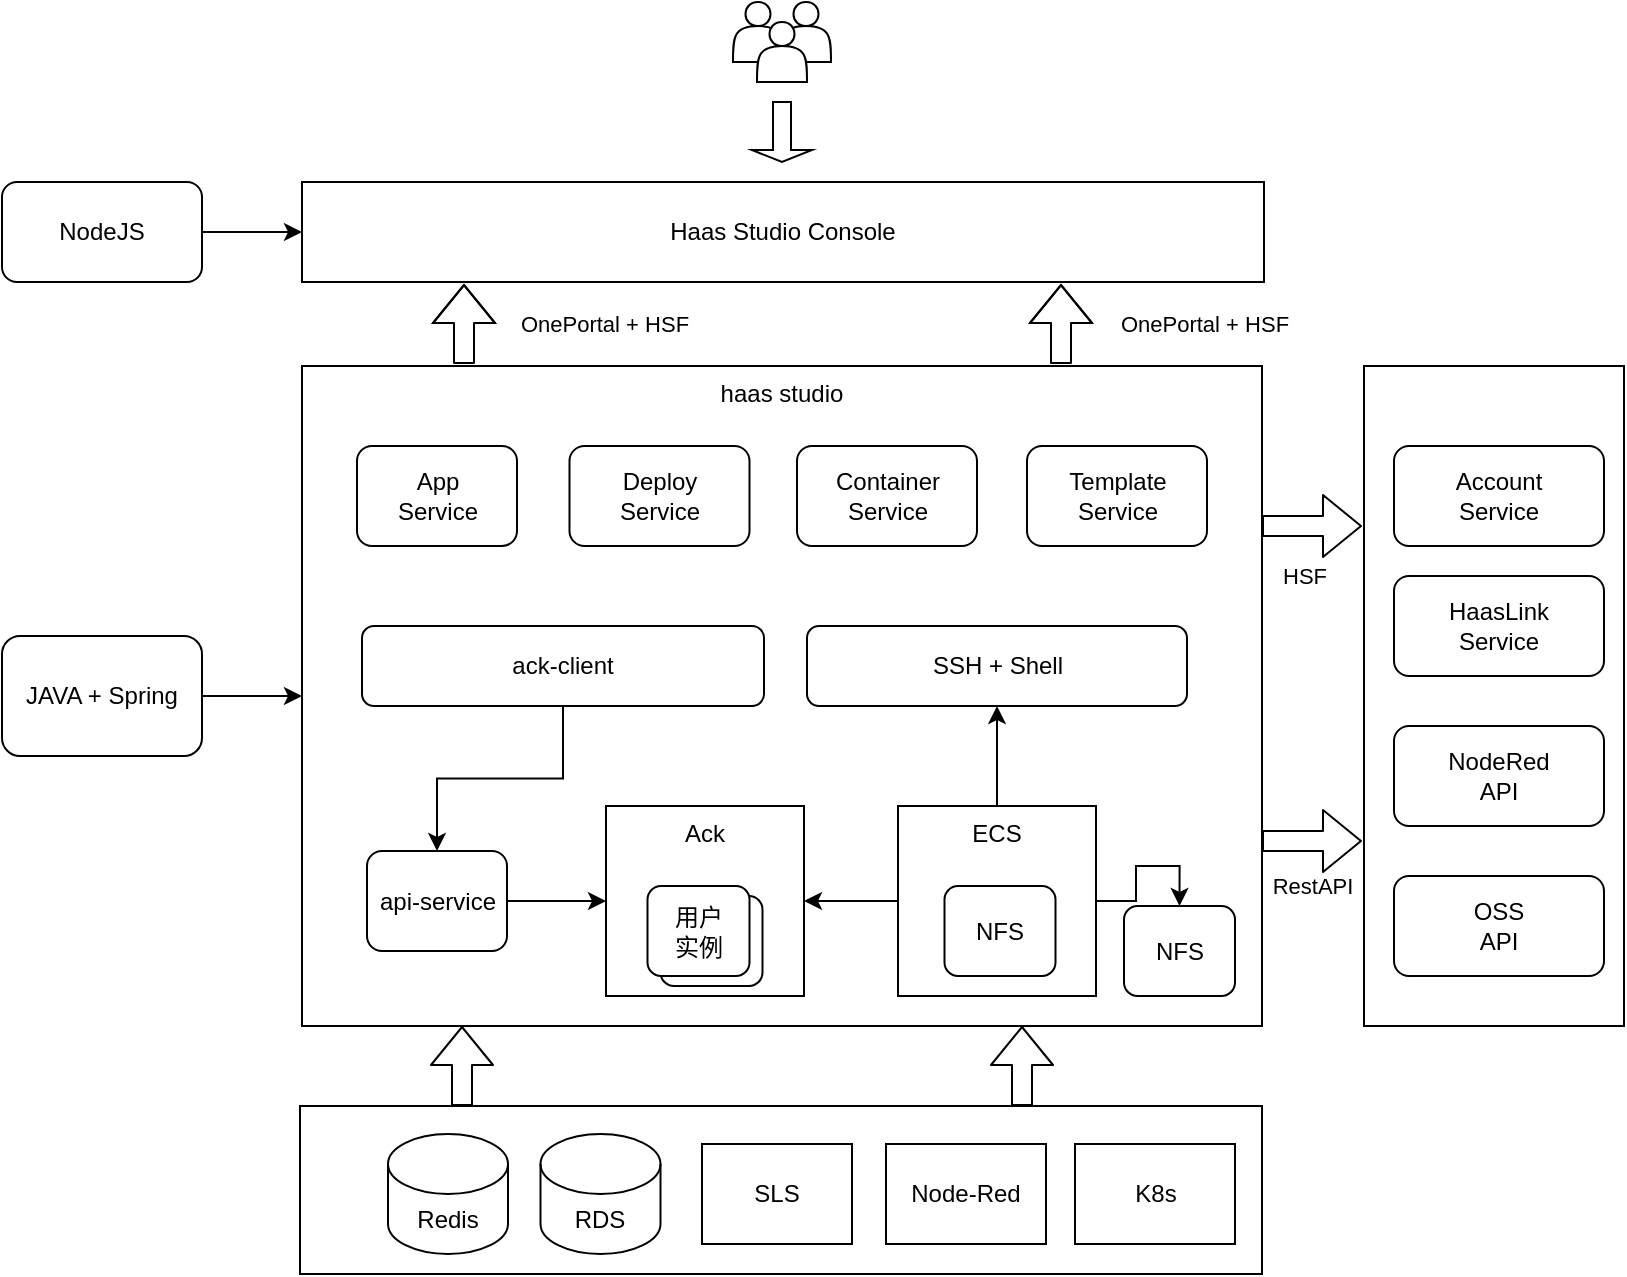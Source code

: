 <mxfile version="14.1.1" type="github"><diagram id="f86e_4UJyHKZc_nUBIe7" name="Page-1"><mxGraphModel dx="2125" dy="731" grid="1" gridSize="10" guides="1" tooltips="1" connect="1" arrows="1" fold="1" page="1" pageScale="1" pageWidth="827" pageHeight="1169" math="0" shadow="0"><root><mxCell id="0"/><mxCell id="1" parent="0"/><mxCell id="pSwC_2m4BEU2v1cy-g6K-65" value="" style="rounded=0;whiteSpace=wrap;html=1;" parent="1" vertex="1"><mxGeometry x="109" y="620" width="481" height="84" as="geometry"/></mxCell><mxCell id="pSwC_2m4BEU2v1cy-g6K-48" value="" style="shape=actor;whiteSpace=wrap;html=1;" parent="1" vertex="1"><mxGeometry x="325.5" y="68" width="25" height="30" as="geometry"/></mxCell><mxCell id="pSwC_2m4BEU2v1cy-g6K-4" value="haas studio" style="rounded=0;whiteSpace=wrap;html=1;verticalAlign=top;" parent="1" vertex="1"><mxGeometry x="110" y="250" width="480" height="330" as="geometry"/></mxCell><mxCell id="pSwC_2m4BEU2v1cy-g6K-5" value="RDS" style="shape=cylinder3;whiteSpace=wrap;html=1;boundedLbl=1;backgroundOutline=1;size=15;" parent="1" vertex="1"><mxGeometry x="229.25" y="634" width="60" height="60" as="geometry"/></mxCell><mxCell id="pSwC_2m4BEU2v1cy-g6K-6" value="Redis" style="shape=cylinder3;whiteSpace=wrap;html=1;boundedLbl=1;backgroundOutline=1;size=15;" parent="1" vertex="1"><mxGeometry x="153" y="634" width="60" height="60" as="geometry"/></mxCell><mxCell id="pSwC_2m4BEU2v1cy-g6K-7" value="Ack" style="rounded=0;whiteSpace=wrap;html=1;verticalAlign=top;" parent="1" vertex="1"><mxGeometry x="262" y="470" width="99" height="95" as="geometry"/></mxCell><mxCell id="pSwC_2m4BEU2v1cy-g6K-8" value="" style="rounded=1;whiteSpace=wrap;html=1;" parent="1" vertex="1"><mxGeometry x="289.25" y="515" width="51" height="45" as="geometry"/></mxCell><mxCell id="pSwC_2m4BEU2v1cy-g6K-10" value="SLS" style="rounded=0;whiteSpace=wrap;html=1;" parent="1" vertex="1"><mxGeometry x="310" y="639" width="75" height="50" as="geometry"/></mxCell><mxCell id="pSwC_2m4BEU2v1cy-g6K-11" value="App&lt;br&gt;Service" style="rounded=1;whiteSpace=wrap;html=1;" parent="1" vertex="1"><mxGeometry x="137.5" y="290" width="80" height="50" as="geometry"/></mxCell><mxCell id="pSwC_2m4BEU2v1cy-g6K-12" value="Deploy&lt;br&gt;Service" style="rounded=1;whiteSpace=wrap;html=1;" parent="1" vertex="1"><mxGeometry x="243.75" y="290" width="90" height="50" as="geometry"/></mxCell><mxCell id="pSwC_2m4BEU2v1cy-g6K-13" value="Container&lt;br&gt;Service" style="rounded=1;whiteSpace=wrap;html=1;" parent="1" vertex="1"><mxGeometry x="357.5" y="290" width="90" height="50" as="geometry"/></mxCell><mxCell id="pSwC_2m4BEU2v1cy-g6K-14" value="&lt;span&gt;Haas Studio Console&lt;/span&gt;" style="rounded=0;whiteSpace=wrap;html=1;" parent="1" vertex="1"><mxGeometry x="110" y="158" width="481" height="50" as="geometry"/></mxCell><mxCell id="pSwC_2m4BEU2v1cy-g6K-15" value="Template&lt;br&gt;Service" style="rounded=1;whiteSpace=wrap;html=1;" parent="1" vertex="1"><mxGeometry x="472.5" y="290" width="90" height="50" as="geometry"/></mxCell><mxCell id="pSwC_2m4BEU2v1cy-g6K-18" style="edgeStyle=orthogonalEdgeStyle;rounded=0;orthogonalLoop=1;jettySize=auto;html=1;" parent="1" source="pSwC_2m4BEU2v1cy-g6K-16" target="pSwC_2m4BEU2v1cy-g6K-7" edge="1"><mxGeometry relative="1" as="geometry"/></mxCell><mxCell id="pSwC_2m4BEU2v1cy-g6K-16" value="api-service" style="rounded=1;whiteSpace=wrap;html=1;" parent="1" vertex="1"><mxGeometry x="142.5" y="492.5" width="70" height="50" as="geometry"/></mxCell><mxCell id="pSwC_2m4BEU2v1cy-g6K-20" style="edgeStyle=orthogonalEdgeStyle;rounded=0;orthogonalLoop=1;jettySize=auto;html=1;" parent="1" source="pSwC_2m4BEU2v1cy-g6K-19" target="pSwC_2m4BEU2v1cy-g6K-16" edge="1"><mxGeometry relative="1" as="geometry"/></mxCell><mxCell id="pSwC_2m4BEU2v1cy-g6K-19" value="ack-client" style="rounded=1;whiteSpace=wrap;html=1;" parent="1" vertex="1"><mxGeometry x="140" y="380" width="201" height="40" as="geometry"/></mxCell><mxCell id="pSwC_2m4BEU2v1cy-g6K-21" value="" style="rounded=0;whiteSpace=wrap;html=1;" parent="1" vertex="1"><mxGeometry x="641" y="250" width="130" height="330" as="geometry"/></mxCell><mxCell id="pSwC_2m4BEU2v1cy-g6K-22" value="Account&lt;br&gt;Service" style="rounded=1;whiteSpace=wrap;html=1;" parent="1" vertex="1"><mxGeometry x="656" y="290" width="105" height="50" as="geometry"/></mxCell><mxCell id="pSwC_2m4BEU2v1cy-g6K-23" value="HaasLink&lt;br&gt;Service" style="rounded=1;whiteSpace=wrap;html=1;" parent="1" vertex="1"><mxGeometry x="656" y="355" width="105" height="50" as="geometry"/></mxCell><mxCell id="pSwC_2m4BEU2v1cy-g6K-24" value="NodeRed&lt;br&gt;API" style="rounded=1;whiteSpace=wrap;html=1;" parent="1" vertex="1"><mxGeometry x="656" y="430" width="105" height="50" as="geometry"/></mxCell><mxCell id="pSwC_2m4BEU2v1cy-g6K-25" value="OSS&lt;br&gt;API" style="rounded=1;whiteSpace=wrap;html=1;" parent="1" vertex="1"><mxGeometry x="656" y="505" width="105" height="50" as="geometry"/></mxCell><mxCell id="pSwC_2m4BEU2v1cy-g6K-27" value="" style="shape=flexArrow;endArrow=classic;html=1;" parent="1" edge="1"><mxGeometry width="50" height="50" relative="1" as="geometry"><mxPoint x="590" y="330" as="sourcePoint"/><mxPoint x="640" y="330" as="targetPoint"/></mxGeometry></mxCell><mxCell id="pSwC_2m4BEU2v1cy-g6K-51" value="HSF" style="edgeLabel;html=1;align=center;verticalAlign=middle;resizable=0;points=[];" parent="pSwC_2m4BEU2v1cy-g6K-27" vertex="1" connectable="0"><mxGeometry x="-0.16" y="-2" relative="1" as="geometry"><mxPoint y="23" as="offset"/></mxGeometry></mxCell><mxCell id="pSwC_2m4BEU2v1cy-g6K-28" value="" style="shape=flexArrow;endArrow=classic;html=1;" parent="1" edge="1"><mxGeometry width="50" height="50" relative="1" as="geometry"><mxPoint x="590" y="487.5" as="sourcePoint"/><mxPoint x="640" y="487.5" as="targetPoint"/></mxGeometry></mxCell><mxCell id="pSwC_2m4BEU2v1cy-g6K-52" value="RestAPI" style="edgeLabel;html=1;align=center;verticalAlign=middle;resizable=0;points=[];" parent="pSwC_2m4BEU2v1cy-g6K-28" vertex="1" connectable="0"><mxGeometry x="-0.28" y="-4" relative="1" as="geometry"><mxPoint x="7" y="18.5" as="offset"/></mxGeometry></mxCell><mxCell id="pSwC_2m4BEU2v1cy-g6K-29" value="" style="shape=flexArrow;endArrow=classic;html=1;" parent="1" edge="1"><mxGeometry width="50" height="50" relative="1" as="geometry"><mxPoint x="191" y="249" as="sourcePoint"/><mxPoint x="191" y="209" as="targetPoint"/><Array as="points"><mxPoint x="191" y="239"/></Array></mxGeometry></mxCell><mxCell id="pSwC_2m4BEU2v1cy-g6K-32" value="OnePortal + HSF" style="edgeLabel;html=1;align=center;verticalAlign=middle;resizable=0;points=[];" parent="pSwC_2m4BEU2v1cy-g6K-29" vertex="1" connectable="0"><mxGeometry x="0.2" y="-14" relative="1" as="geometry"><mxPoint x="56" y="4" as="offset"/></mxGeometry></mxCell><mxCell id="pSwC_2m4BEU2v1cy-g6K-33" value="" style="shape=flexArrow;endArrow=classic;html=1;" parent="1" edge="1"><mxGeometry width="50" height="50" relative="1" as="geometry"><mxPoint x="489.5" y="249" as="sourcePoint"/><mxPoint x="489.5" y="209" as="targetPoint"/><Array as="points"><mxPoint x="489.5" y="239"/></Array></mxGeometry></mxCell><mxCell id="pSwC_2m4BEU2v1cy-g6K-34" value="OnePortal + HSF" style="edgeLabel;html=1;align=center;verticalAlign=middle;resizable=0;points=[];" parent="pSwC_2m4BEU2v1cy-g6K-33" vertex="1" connectable="0"><mxGeometry x="0.2" y="-14" relative="1" as="geometry"><mxPoint x="57.5" y="4" as="offset"/></mxGeometry></mxCell><mxCell id="pSwC_2m4BEU2v1cy-g6K-35" value="SSH + Shell" style="rounded=1;whiteSpace=wrap;html=1;" parent="1" vertex="1"><mxGeometry x="362.5" y="380" width="190" height="40" as="geometry"/></mxCell><mxCell id="pSwC_2m4BEU2v1cy-g6K-37" value="用户&lt;br&gt;实例" style="rounded=1;whiteSpace=wrap;html=1;" parent="1" vertex="1"><mxGeometry x="282.75" y="510" width="51" height="45" as="geometry"/></mxCell><mxCell id="pSwC_2m4BEU2v1cy-g6K-41" value="NFS" style="rounded=1;whiteSpace=wrap;html=1;" parent="1" vertex="1"><mxGeometry x="521" y="520" width="55.5" height="45" as="geometry"/></mxCell><mxCell id="pSwC_2m4BEU2v1cy-g6K-44" value="Node-Red" style="rounded=0;whiteSpace=wrap;html=1;" parent="1" vertex="1"><mxGeometry x="402" y="639" width="80" height="50" as="geometry"/></mxCell><mxCell id="pSwC_2m4BEU2v1cy-g6K-50" value="" style="shape=singleArrow;direction=south;whiteSpace=wrap;html=1;" parent="1" vertex="1"><mxGeometry x="335" y="118" width="30" height="30" as="geometry"/></mxCell><mxCell id="pSwC_2m4BEU2v1cy-g6K-56" style="edgeStyle=orthogonalEdgeStyle;rounded=0;orthogonalLoop=1;jettySize=auto;html=1;entryX=0.5;entryY=1;entryDx=0;entryDy=0;" parent="1" source="pSwC_2m4BEU2v1cy-g6K-53" target="pSwC_2m4BEU2v1cy-g6K-35" edge="1"><mxGeometry relative="1" as="geometry"/></mxCell><mxCell id="pSwC_2m4BEU2v1cy-g6K-57" style="edgeStyle=orthogonalEdgeStyle;rounded=0;orthogonalLoop=1;jettySize=auto;html=1;entryX=1;entryY=0.5;entryDx=0;entryDy=0;" parent="1" source="pSwC_2m4BEU2v1cy-g6K-53" target="pSwC_2m4BEU2v1cy-g6K-7" edge="1"><mxGeometry relative="1" as="geometry"/></mxCell><mxCell id="pSwC_2m4BEU2v1cy-g6K-58" style="edgeStyle=orthogonalEdgeStyle;rounded=0;orthogonalLoop=1;jettySize=auto;html=1;entryX=0.5;entryY=0;entryDx=0;entryDy=0;" parent="1" source="pSwC_2m4BEU2v1cy-g6K-53" target="pSwC_2m4BEU2v1cy-g6K-41" edge="1"><mxGeometry relative="1" as="geometry"/></mxCell><mxCell id="pSwC_2m4BEU2v1cy-g6K-53" value="ECS" style="rounded=0;whiteSpace=wrap;html=1;verticalAlign=top;" parent="1" vertex="1"><mxGeometry x="408" y="470" width="99" height="95" as="geometry"/></mxCell><mxCell id="pSwC_2m4BEU2v1cy-g6K-54" value="NFS" style="rounded=1;whiteSpace=wrap;html=1;" parent="1" vertex="1"><mxGeometry x="431.25" y="510" width="55.5" height="45" as="geometry"/></mxCell><mxCell id="pSwC_2m4BEU2v1cy-g6K-59" value="" style="shape=actor;whiteSpace=wrap;html=1;" parent="1" vertex="1"><mxGeometry x="349.5" y="68" width="25" height="30" as="geometry"/></mxCell><mxCell id="pSwC_2m4BEU2v1cy-g6K-60" value="" style="shape=actor;whiteSpace=wrap;html=1;" parent="1" vertex="1"><mxGeometry x="337.5" y="78" width="25" height="30" as="geometry"/></mxCell><mxCell id="pSwC_2m4BEU2v1cy-g6K-62" style="edgeStyle=orthogonalEdgeStyle;rounded=0;orthogonalLoop=1;jettySize=auto;html=1;entryX=0;entryY=0.5;entryDx=0;entryDy=0;" parent="1" source="pSwC_2m4BEU2v1cy-g6K-61" target="pSwC_2m4BEU2v1cy-g6K-4" edge="1"><mxGeometry relative="1" as="geometry"/></mxCell><mxCell id="pSwC_2m4BEU2v1cy-g6K-61" value="JAVA + Spring" style="rounded=1;whiteSpace=wrap;html=1;" parent="1" vertex="1"><mxGeometry x="-40" y="385" width="100" height="60" as="geometry"/></mxCell><mxCell id="pSwC_2m4BEU2v1cy-g6K-64" style="edgeStyle=orthogonalEdgeStyle;rounded=0;orthogonalLoop=1;jettySize=auto;html=1;entryX=0;entryY=0.5;entryDx=0;entryDy=0;" parent="1" source="pSwC_2m4BEU2v1cy-g6K-63" target="pSwC_2m4BEU2v1cy-g6K-14" edge="1"><mxGeometry relative="1" as="geometry"/></mxCell><mxCell id="pSwC_2m4BEU2v1cy-g6K-63" value="NodeJS" style="rounded=1;whiteSpace=wrap;html=1;" parent="1" vertex="1"><mxGeometry x="-40" y="158" width="100" height="50" as="geometry"/></mxCell><mxCell id="pSwC_2m4BEU2v1cy-g6K-66" value="" style="shape=flexArrow;endArrow=classic;html=1;" parent="1" edge="1"><mxGeometry width="50" height="50" relative="1" as="geometry"><mxPoint x="190" y="620" as="sourcePoint"/><mxPoint x="190" y="580" as="targetPoint"/></mxGeometry></mxCell><mxCell id="pSwC_2m4BEU2v1cy-g6K-67" value="" style="shape=flexArrow;endArrow=classic;html=1;" parent="1" edge="1"><mxGeometry width="50" height="50" relative="1" as="geometry"><mxPoint x="470" y="620" as="sourcePoint"/><mxPoint x="470" y="580" as="targetPoint"/></mxGeometry></mxCell><mxCell id="pSwC_2m4BEU2v1cy-g6K-68" value="K8s" style="rounded=0;whiteSpace=wrap;html=1;" parent="1" vertex="1"><mxGeometry x="496.5" y="639" width="80" height="50" as="geometry"/></mxCell></root></mxGraphModel></diagram></mxfile>